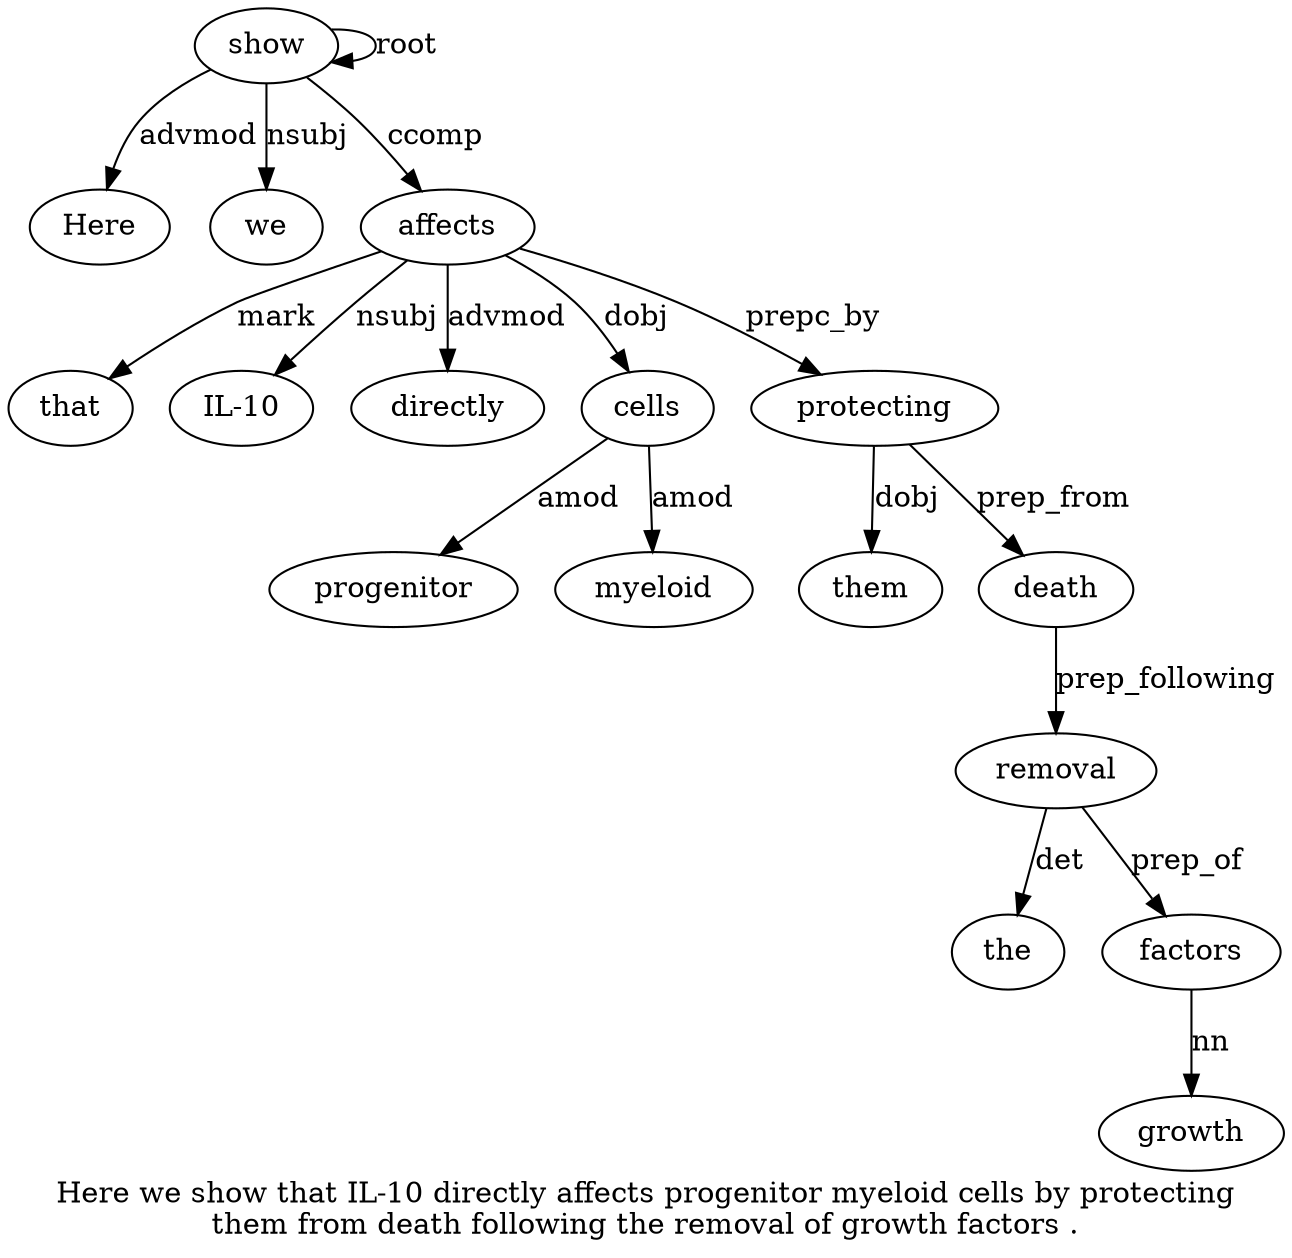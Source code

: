digraph "Here we show that IL-10 directly affects progenitor myeloid cells by protecting them from death following the removal of growth factors ." {
label="Here we show that IL-10 directly affects progenitor myeloid cells by protecting
them from death following the removal of growth factors .";
show3 [style=filled, fillcolor=white, label=show];
Here1 [style=filled, fillcolor=white, label=Here];
show3 -> Here1  [label=advmod];
we2 [style=filled, fillcolor=white, label=we];
show3 -> we2  [label=nsubj];
show3 -> show3  [label=root];
affects7 [style=filled, fillcolor=white, label=affects];
that4 [style=filled, fillcolor=white, label=that];
affects7 -> that4  [label=mark];
"IL-105" [style=filled, fillcolor=white, label="IL-10"];
affects7 -> "IL-105"  [label=nsubj];
directly6 [style=filled, fillcolor=white, label=directly];
affects7 -> directly6  [label=advmod];
show3 -> affects7  [label=ccomp];
cells10 [style=filled, fillcolor=white, label=cells];
progenitor8 [style=filled, fillcolor=white, label=progenitor];
cells10 -> progenitor8  [label=amod];
myeloid9 [style=filled, fillcolor=white, label=myeloid];
cells10 -> myeloid9  [label=amod];
affects7 -> cells10  [label=dobj];
protecting12 [style=filled, fillcolor=white, label=protecting];
affects7 -> protecting12  [label=prepc_by];
them13 [style=filled, fillcolor=white, label=them];
protecting12 -> them13  [label=dobj];
death15 [style=filled, fillcolor=white, label=death];
protecting12 -> death15  [label=prep_from];
removal18 [style=filled, fillcolor=white, label=removal];
the17 [style=filled, fillcolor=white, label=the];
removal18 -> the17  [label=det];
death15 -> removal18  [label=prep_following];
factors21 [style=filled, fillcolor=white, label=factors];
growth20 [style=filled, fillcolor=white, label=growth];
factors21 -> growth20  [label=nn];
removal18 -> factors21  [label=prep_of];
}
